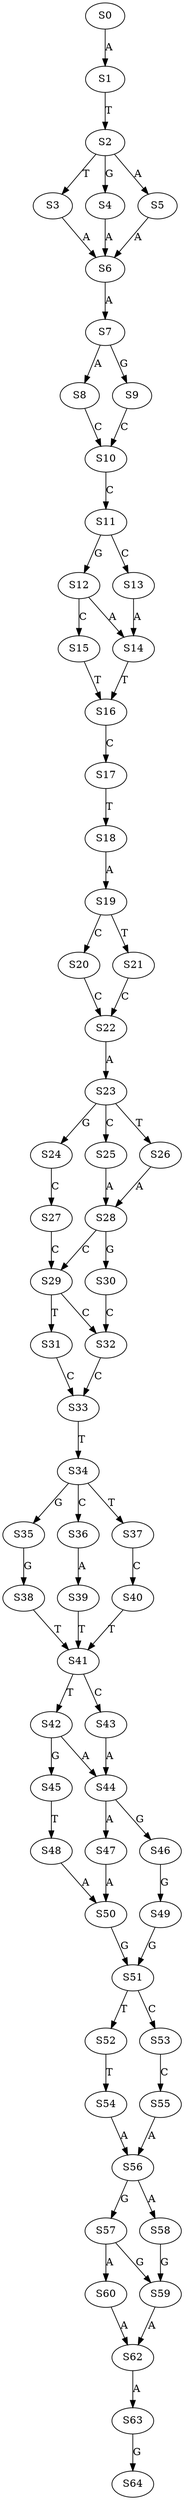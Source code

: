 strict digraph  {
	S0 -> S1 [ label = A ];
	S1 -> S2 [ label = T ];
	S2 -> S3 [ label = T ];
	S2 -> S4 [ label = G ];
	S2 -> S5 [ label = A ];
	S3 -> S6 [ label = A ];
	S4 -> S6 [ label = A ];
	S5 -> S6 [ label = A ];
	S6 -> S7 [ label = A ];
	S7 -> S8 [ label = A ];
	S7 -> S9 [ label = G ];
	S8 -> S10 [ label = C ];
	S9 -> S10 [ label = C ];
	S10 -> S11 [ label = C ];
	S11 -> S12 [ label = G ];
	S11 -> S13 [ label = C ];
	S12 -> S14 [ label = A ];
	S12 -> S15 [ label = C ];
	S13 -> S14 [ label = A ];
	S14 -> S16 [ label = T ];
	S15 -> S16 [ label = T ];
	S16 -> S17 [ label = C ];
	S17 -> S18 [ label = T ];
	S18 -> S19 [ label = A ];
	S19 -> S20 [ label = C ];
	S19 -> S21 [ label = T ];
	S20 -> S22 [ label = C ];
	S21 -> S22 [ label = C ];
	S22 -> S23 [ label = A ];
	S23 -> S24 [ label = G ];
	S23 -> S25 [ label = C ];
	S23 -> S26 [ label = T ];
	S24 -> S27 [ label = C ];
	S25 -> S28 [ label = A ];
	S26 -> S28 [ label = A ];
	S27 -> S29 [ label = C ];
	S28 -> S30 [ label = G ];
	S28 -> S29 [ label = C ];
	S29 -> S31 [ label = T ];
	S29 -> S32 [ label = C ];
	S30 -> S32 [ label = C ];
	S31 -> S33 [ label = C ];
	S32 -> S33 [ label = C ];
	S33 -> S34 [ label = T ];
	S34 -> S35 [ label = G ];
	S34 -> S36 [ label = C ];
	S34 -> S37 [ label = T ];
	S35 -> S38 [ label = G ];
	S36 -> S39 [ label = A ];
	S37 -> S40 [ label = C ];
	S38 -> S41 [ label = T ];
	S39 -> S41 [ label = T ];
	S40 -> S41 [ label = T ];
	S41 -> S42 [ label = T ];
	S41 -> S43 [ label = C ];
	S42 -> S44 [ label = A ];
	S42 -> S45 [ label = G ];
	S43 -> S44 [ label = A ];
	S44 -> S46 [ label = G ];
	S44 -> S47 [ label = A ];
	S45 -> S48 [ label = T ];
	S46 -> S49 [ label = G ];
	S47 -> S50 [ label = A ];
	S48 -> S50 [ label = A ];
	S49 -> S51 [ label = G ];
	S50 -> S51 [ label = G ];
	S51 -> S52 [ label = T ];
	S51 -> S53 [ label = C ];
	S52 -> S54 [ label = T ];
	S53 -> S55 [ label = C ];
	S54 -> S56 [ label = A ];
	S55 -> S56 [ label = A ];
	S56 -> S57 [ label = G ];
	S56 -> S58 [ label = A ];
	S57 -> S59 [ label = G ];
	S57 -> S60 [ label = A ];
	S58 -> S59 [ label = G ];
	S59 -> S62 [ label = A ];
	S60 -> S62 [ label = A ];
	S62 -> S63 [ label = A ];
	S63 -> S64 [ label = G ];
}
